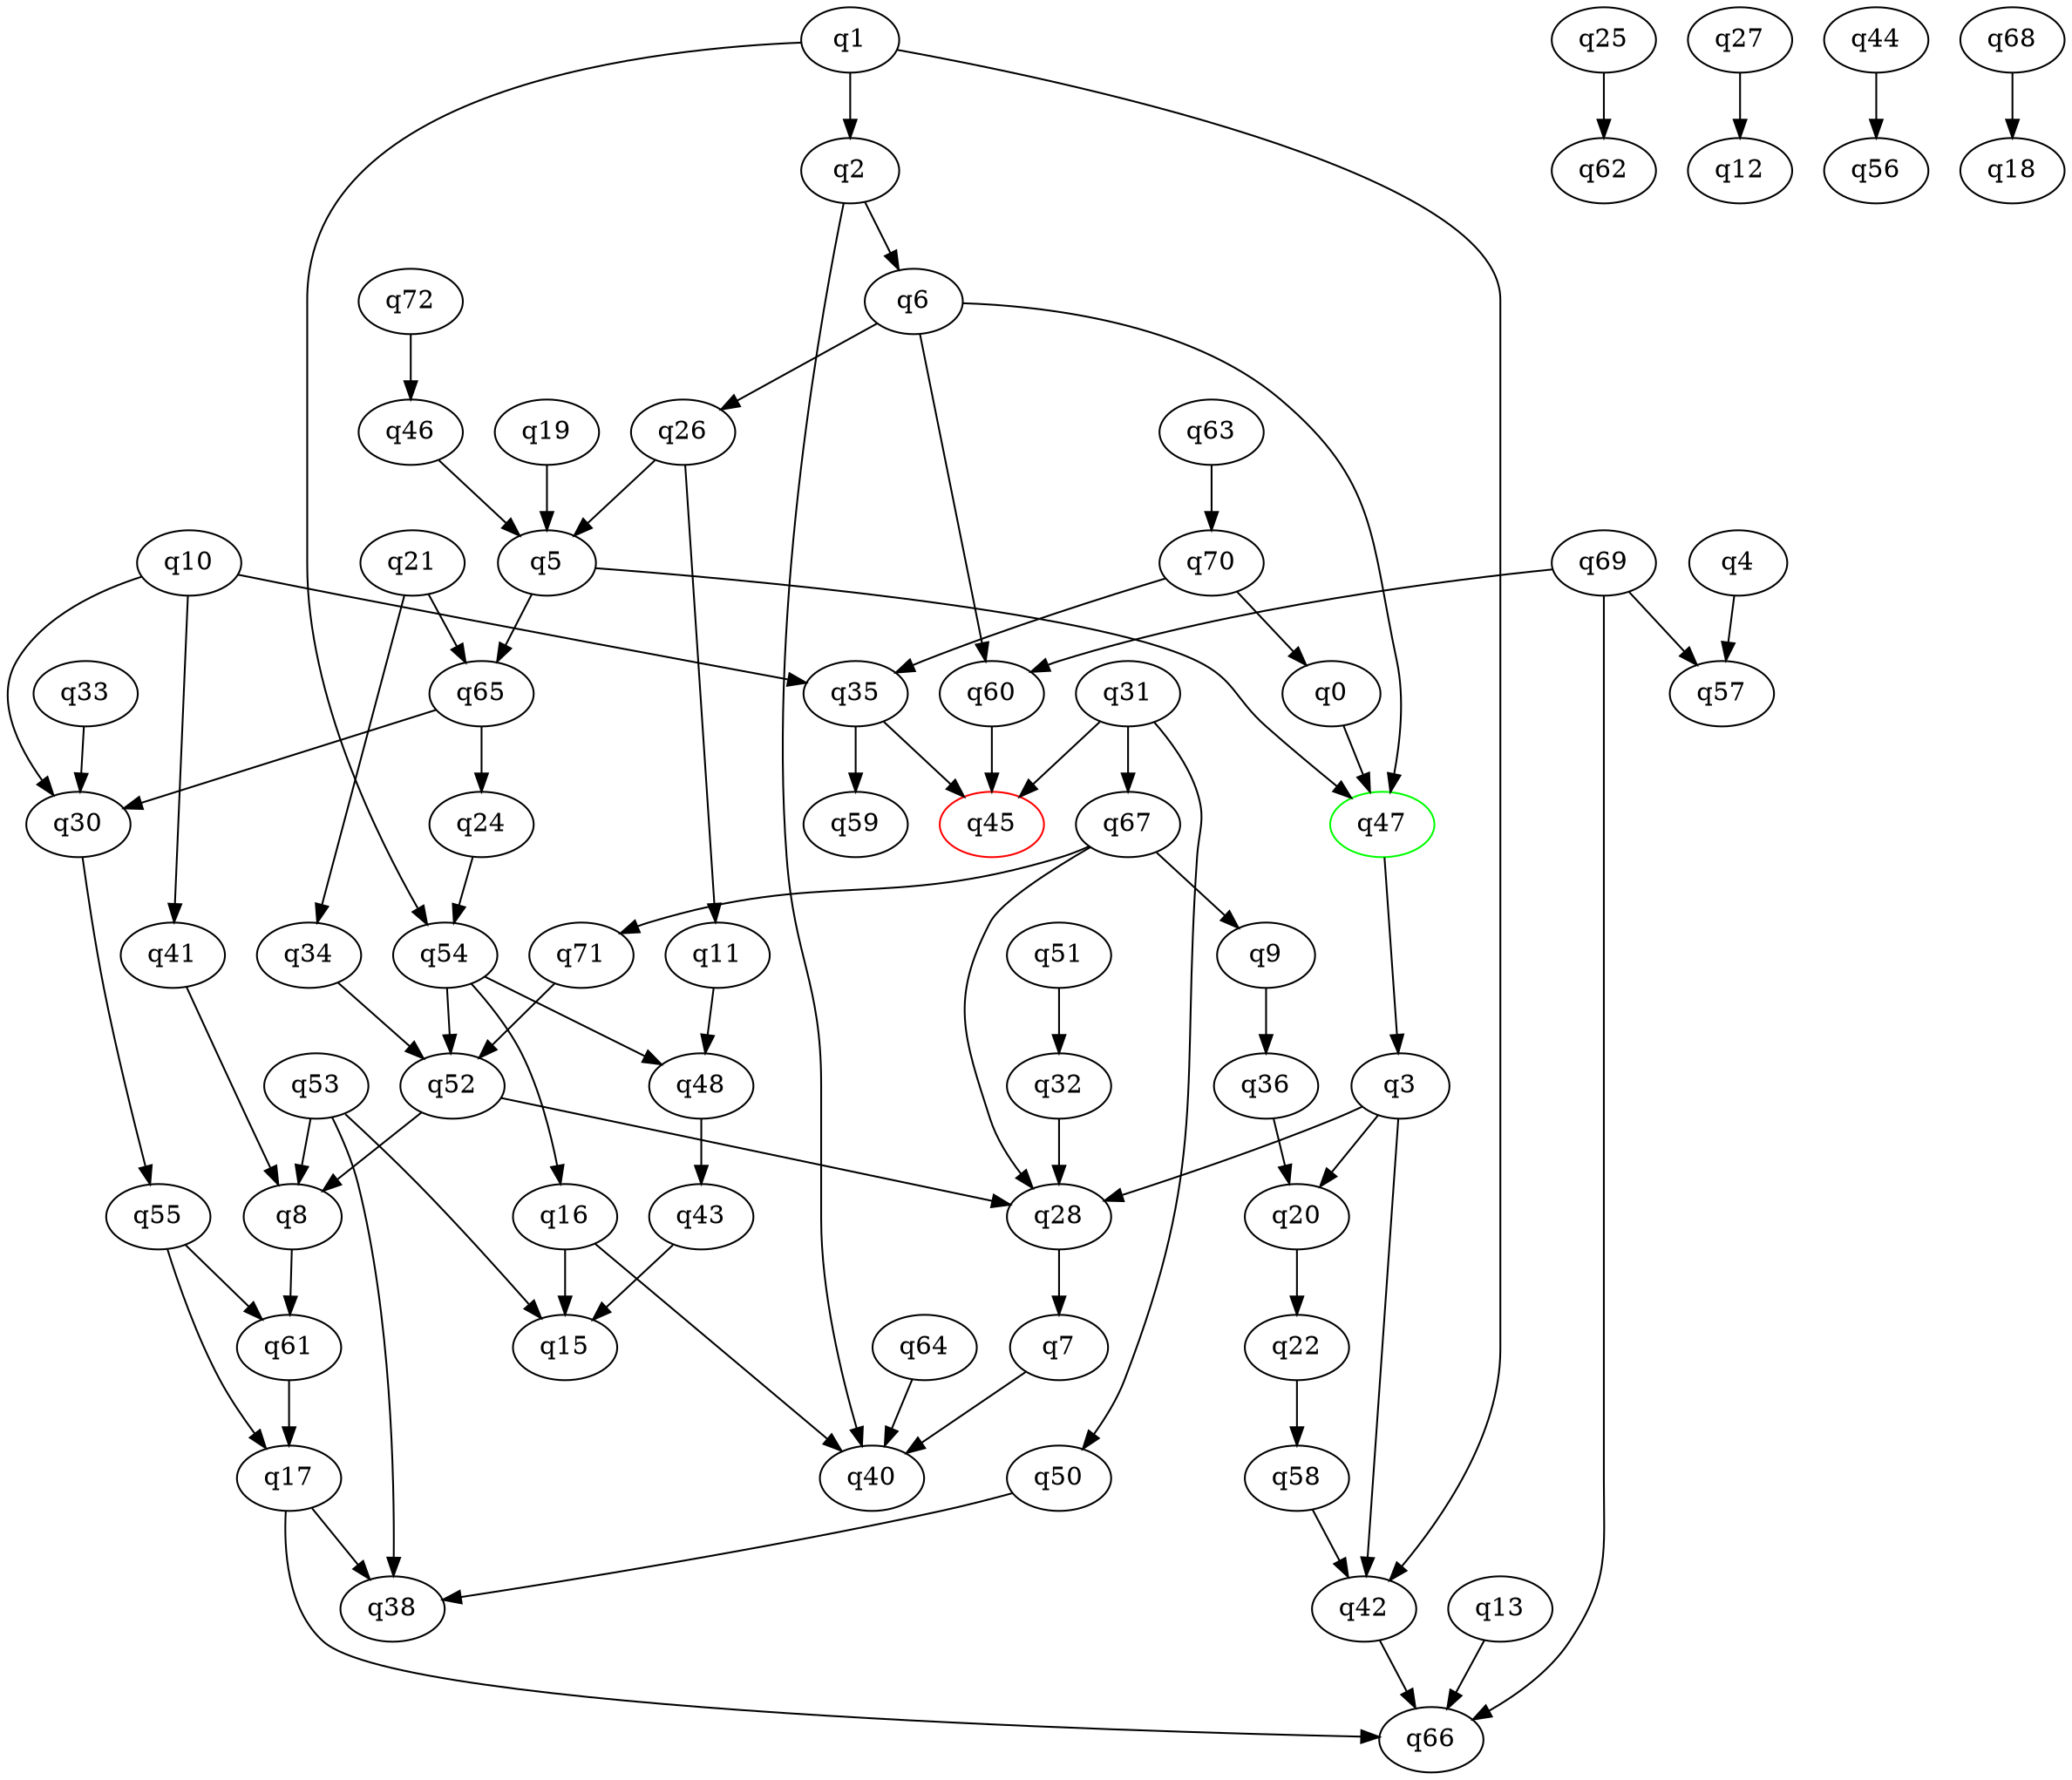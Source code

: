 digraph A{
q47 [initial=1,color=green];
q45 [final=1,color=red];
q0 -> q47;
q1 -> q2;
q1 -> q42;
q1 -> q54;
q2 -> q6;
q2 -> q40;
q3 -> q20;
q3 -> q28;
q3 -> q42;
q4 -> q57;
q5 -> q47;
q5 -> q65;
q6 -> q26;
q6 -> q47;
q6 -> q60;
q7 -> q40;
q8 -> q61;
q9 -> q36;
q10 -> q30;
q10 -> q35;
q10 -> q41;
q11 -> q48;
q13 -> q66;
q16 -> q15;
q16 -> q40;
q17 -> q38;
q17 -> q66;
q19 -> q5;
q20 -> q22;
q21 -> q34;
q21 -> q65;
q22 -> q58;
q24 -> q54;
q25 -> q62;
q26 -> q5;
q26 -> q11;
q27 -> q12;
q28 -> q7;
q30 -> q55;
q31 -> q45;
q31 -> q50;
q31 -> q67;
q32 -> q28;
q33 -> q30;
q34 -> q52;
q35 -> q45;
q35 -> q59;
q36 -> q20;
q41 -> q8;
q42 -> q66;
q43 -> q15;
q44 -> q56;
q46 -> q5;
q47 -> q3;
q48 -> q43;
q50 -> q38;
q51 -> q32;
q52 -> q8;
q52 -> q28;
q53 -> q8;
q53 -> q15;
q53 -> q38;
q54 -> q16;
q54 -> q48;
q54 -> q52;
q55 -> q17;
q55 -> q61;
q58 -> q42;
q60 -> q45;
q61 -> q17;
q63 -> q70;
q64 -> q40;
q65 -> q24;
q65 -> q30;
q67 -> q9;
q67 -> q28;
q67 -> q71;
q68 -> q18;
q69 -> q57;
q69 -> q60;
q69 -> q66;
q70 -> q0;
q70 -> q35;
q71 -> q52;
q72 -> q46;
}